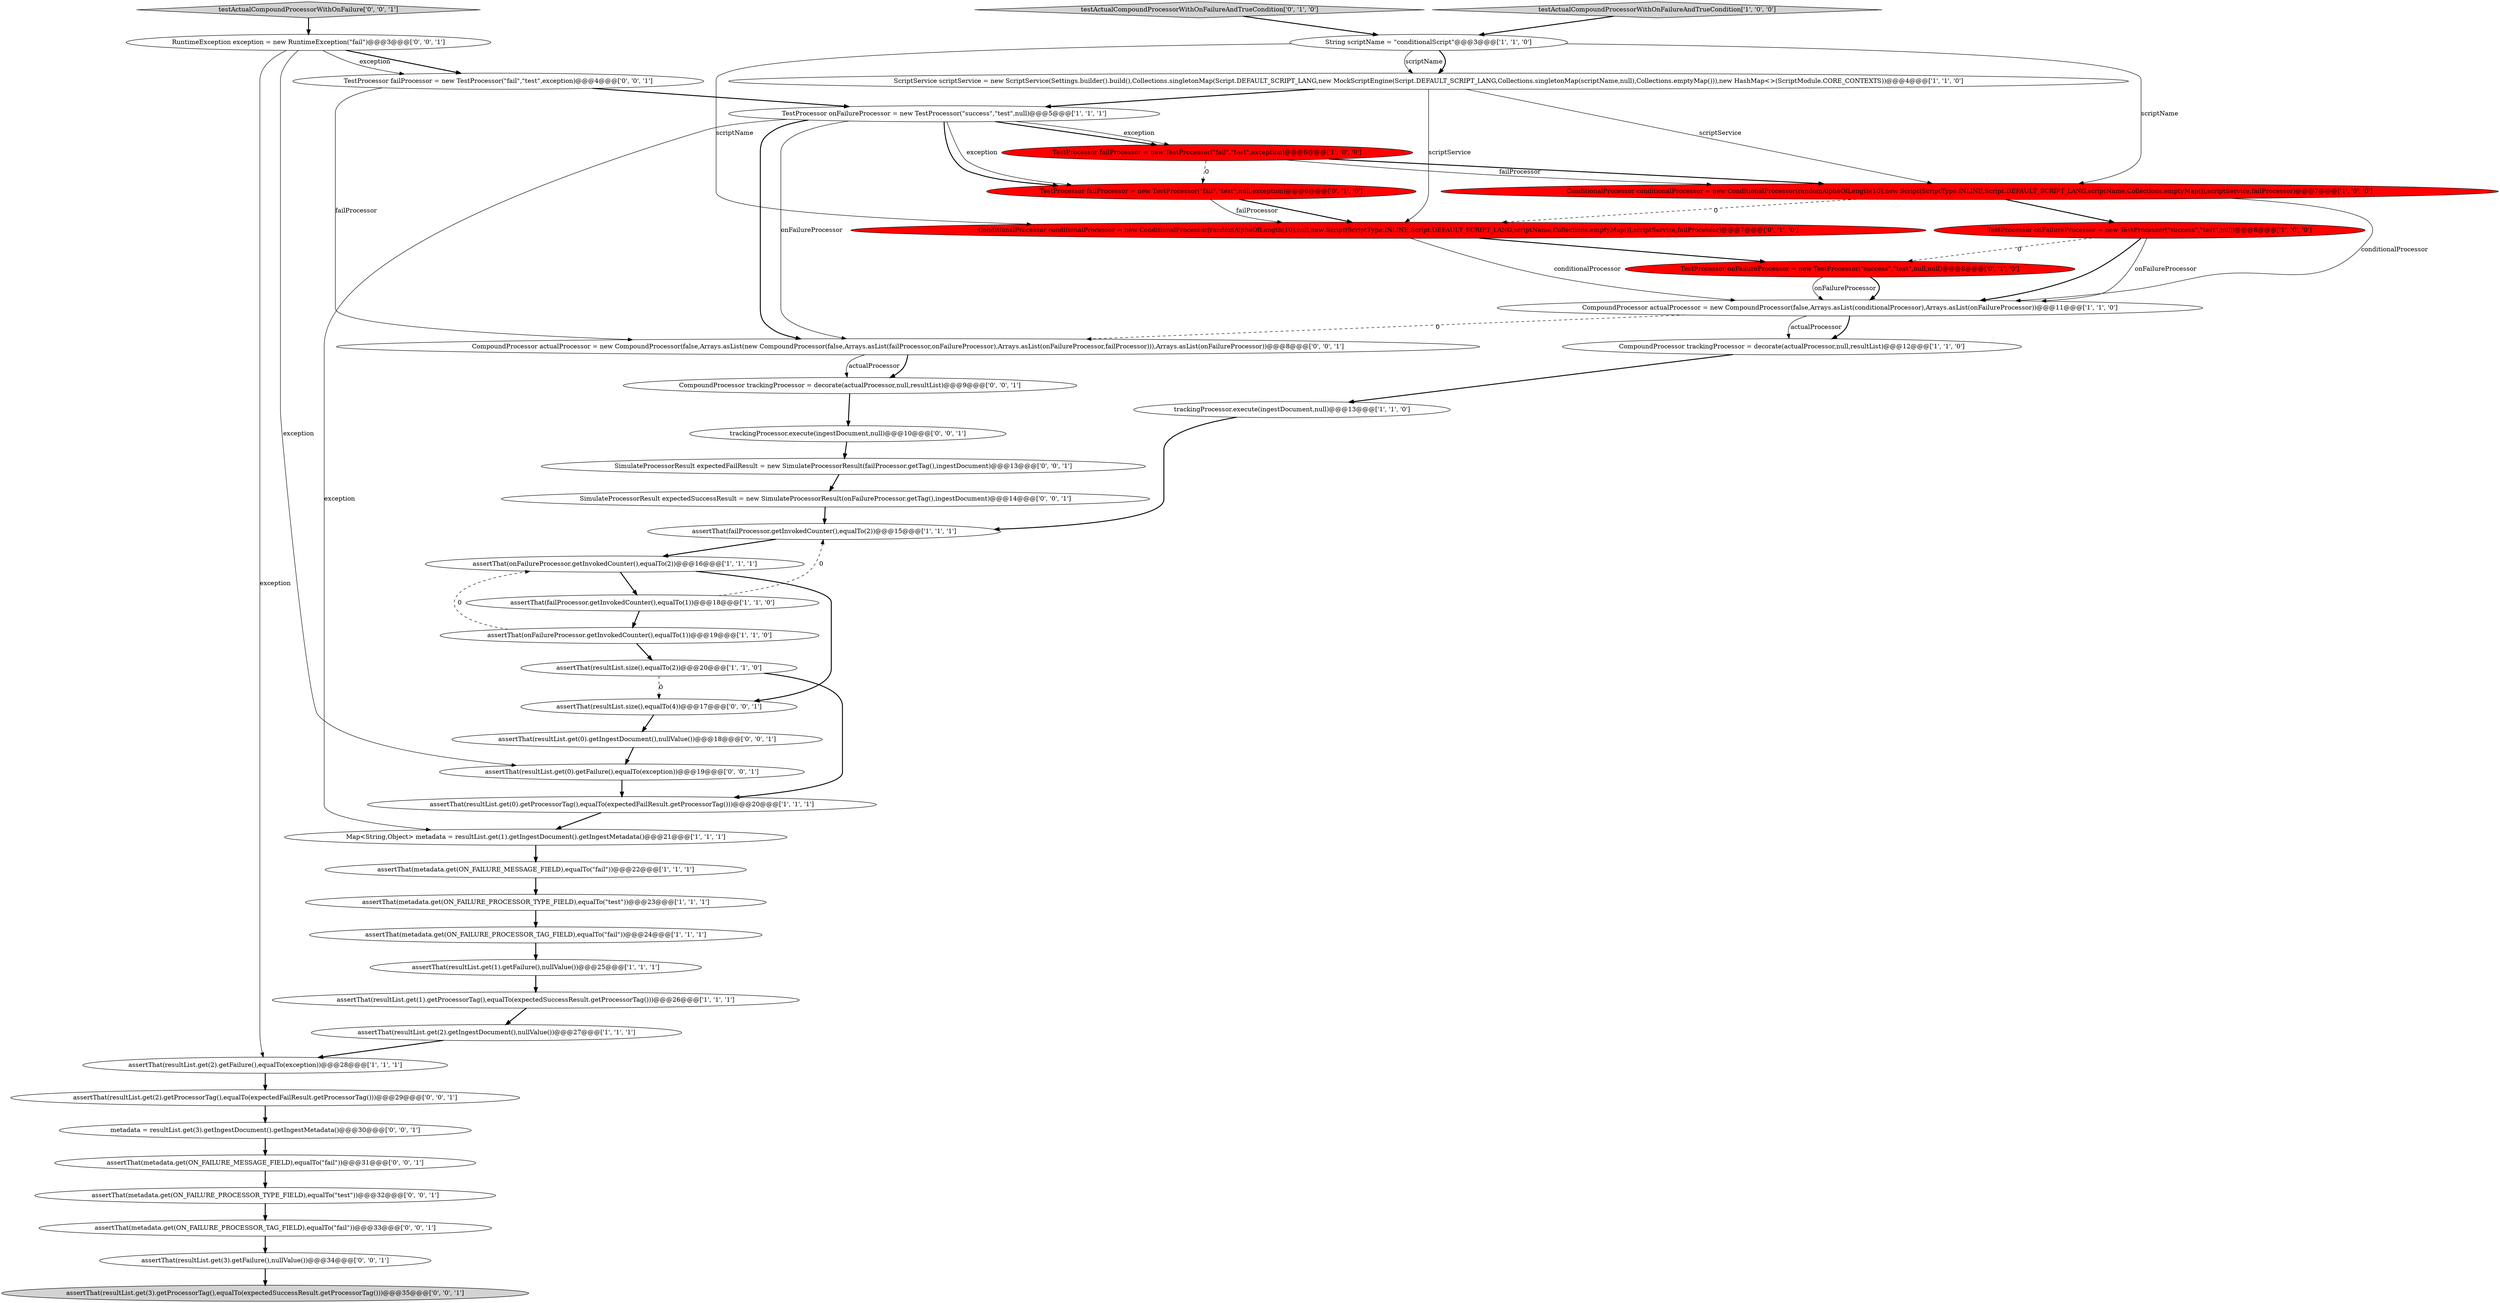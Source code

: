 digraph {
9 [style = filled, label = "CompoundProcessor actualProcessor = new CompoundProcessor(false,Arrays.asList(conditionalProcessor),Arrays.asList(onFailureProcessor))@@@11@@@['1', '1', '0']", fillcolor = white, shape = ellipse image = "AAA0AAABBB1BBB"];
38 [style = filled, label = "SimulateProcessorResult expectedSuccessResult = new SimulateProcessorResult(onFailureProcessor.getTag(),ingestDocument)@@@14@@@['0', '0', '1']", fillcolor = white, shape = ellipse image = "AAA0AAABBB3BBB"];
17 [style = filled, label = "CompoundProcessor trackingProcessor = decorate(actualProcessor,null,resultList)@@@12@@@['1', '1', '0']", fillcolor = white, shape = ellipse image = "AAA0AAABBB1BBB"];
15 [style = filled, label = "testActualCompoundProcessorWithOnFailureAndTrueCondition['1', '0', '0']", fillcolor = lightgray, shape = diamond image = "AAA0AAABBB1BBB"];
14 [style = filled, label = "assertThat(failProcessor.getInvokedCounter(),equalTo(2))@@@15@@@['1', '1', '1']", fillcolor = white, shape = ellipse image = "AAA0AAABBB1BBB"];
12 [style = filled, label = "assertThat(metadata.get(ON_FAILURE_MESSAGE_FIELD),equalTo(\"fail\"))@@@22@@@['1', '1', '1']", fillcolor = white, shape = ellipse image = "AAA0AAABBB1BBB"];
29 [style = filled, label = "SimulateProcessorResult expectedFailResult = new SimulateProcessorResult(failProcessor.getTag(),ingestDocument)@@@13@@@['0', '0', '1']", fillcolor = white, shape = ellipse image = "AAA0AAABBB3BBB"];
6 [style = filled, label = "assertThat(metadata.get(ON_FAILURE_PROCESSOR_TYPE_FIELD),equalTo(\"test\"))@@@23@@@['1', '1', '1']", fillcolor = white, shape = ellipse image = "AAA0AAABBB1BBB"];
21 [style = filled, label = "assertThat(failProcessor.getInvokedCounter(),equalTo(1))@@@18@@@['1', '1', '0']", fillcolor = white, shape = ellipse image = "AAA0AAABBB1BBB"];
45 [style = filled, label = "TestProcessor failProcessor = new TestProcessor(\"fail\",\"test\",exception)@@@4@@@['0', '0', '1']", fillcolor = white, shape = ellipse image = "AAA0AAABBB3BBB"];
5 [style = filled, label = "assertThat(resultList.get(0).getProcessorTag(),equalTo(expectedFailResult.getProcessorTag()))@@@20@@@['1', '1', '1']", fillcolor = white, shape = ellipse image = "AAA0AAABBB1BBB"];
31 [style = filled, label = "CompoundProcessor trackingProcessor = decorate(actualProcessor,null,resultList)@@@9@@@['0', '0', '1']", fillcolor = white, shape = ellipse image = "AAA0AAABBB3BBB"];
36 [style = filled, label = "metadata = resultList.get(3).getIngestDocument().getIngestMetadata()@@@30@@@['0', '0', '1']", fillcolor = white, shape = ellipse image = "AAA0AAABBB3BBB"];
18 [style = filled, label = "ConditionalProcessor conditionalProcessor = new ConditionalProcessor(randomAlphaOfLength(10),new Script(ScriptType.INLINE,Script.DEFAULT_SCRIPT_LANG,scriptName,Collections.emptyMap()),scriptService,failProcessor)@@@7@@@['1', '0', '0']", fillcolor = red, shape = ellipse image = "AAA1AAABBB1BBB"];
8 [style = filled, label = "assertThat(onFailureProcessor.getInvokedCounter(),equalTo(1))@@@19@@@['1', '1', '0']", fillcolor = white, shape = ellipse image = "AAA0AAABBB1BBB"];
33 [style = filled, label = "assertThat(metadata.get(ON_FAILURE_PROCESSOR_TAG_FIELD),equalTo(\"fail\"))@@@33@@@['0', '0', '1']", fillcolor = white, shape = ellipse image = "AAA0AAABBB3BBB"];
43 [style = filled, label = "RuntimeException exception = new RuntimeException(\"fail\")@@@3@@@['0', '0', '1']", fillcolor = white, shape = ellipse image = "AAA0AAABBB3BBB"];
28 [style = filled, label = "testActualCompoundProcessorWithOnFailure['0', '0', '1']", fillcolor = lightgray, shape = diamond image = "AAA0AAABBB3BBB"];
44 [style = filled, label = "assertThat(resultList.get(3).getProcessorTag(),equalTo(expectedSuccessResult.getProcessorTag()))@@@35@@@['0', '0', '1']", fillcolor = lightgray, shape = ellipse image = "AAA0AAABBB3BBB"];
23 [style = filled, label = "assertThat(resultList.get(1).getFailure(),nullValue())@@@25@@@['1', '1', '1']", fillcolor = white, shape = ellipse image = "AAA0AAABBB1BBB"];
13 [style = filled, label = "String scriptName = \"conditionalScript\"@@@3@@@['1', '1', '0']", fillcolor = white, shape = ellipse image = "AAA0AAABBB1BBB"];
26 [style = filled, label = "ConditionalProcessor conditionalProcessor = new ConditionalProcessor(randomAlphaOfLength(10),null,new Script(ScriptType.INLINE,Script.DEFAULT_SCRIPT_LANG,scriptName,Collections.emptyMap()),scriptService,failProcessor)@@@7@@@['0', '1', '0']", fillcolor = red, shape = ellipse image = "AAA1AAABBB2BBB"];
16 [style = filled, label = "ScriptService scriptService = new ScriptService(Settings.builder().build(),Collections.singletonMap(Script.DEFAULT_SCRIPT_LANG,new MockScriptEngine(Script.DEFAULT_SCRIPT_LANG,Collections.singletonMap(scriptName,null),Collections.emptyMap())),new HashMap<>(ScriptModule.CORE_CONTEXTS))@@@4@@@['1', '1', '0']", fillcolor = white, shape = ellipse image = "AAA0AAABBB1BBB"];
37 [style = filled, label = "trackingProcessor.execute(ingestDocument,null)@@@10@@@['0', '0', '1']", fillcolor = white, shape = ellipse image = "AAA0AAABBB3BBB"];
0 [style = filled, label = "TestProcessor failProcessor = new TestProcessor(\"fail\",\"test\",exception)@@@6@@@['1', '0', '0']", fillcolor = red, shape = ellipse image = "AAA1AAABBB1BBB"];
7 [style = filled, label = "TestProcessor onFailureProcessor = new TestProcessor(\"success\",\"test\",null)@@@5@@@['1', '1', '1']", fillcolor = white, shape = ellipse image = "AAA0AAABBB1BBB"];
25 [style = filled, label = "TestProcessor failProcessor = new TestProcessor(\"fail\",\"test\",null,exception)@@@6@@@['0', '1', '0']", fillcolor = red, shape = ellipse image = "AAA1AAABBB2BBB"];
39 [style = filled, label = "assertThat(resultList.get(2).getProcessorTag(),equalTo(expectedFailResult.getProcessorTag()))@@@29@@@['0', '0', '1']", fillcolor = white, shape = ellipse image = "AAA0AAABBB3BBB"];
27 [style = filled, label = "testActualCompoundProcessorWithOnFailureAndTrueCondition['0', '1', '0']", fillcolor = lightgray, shape = diamond image = "AAA0AAABBB2BBB"];
24 [style = filled, label = "TestProcessor onFailureProcessor = new TestProcessor(\"success\",\"test\",null,null)@@@8@@@['0', '1', '0']", fillcolor = red, shape = ellipse image = "AAA1AAABBB2BBB"];
40 [style = filled, label = "assertThat(metadata.get(ON_FAILURE_MESSAGE_FIELD),equalTo(\"fail\"))@@@31@@@['0', '0', '1']", fillcolor = white, shape = ellipse image = "AAA0AAABBB3BBB"];
11 [style = filled, label = "assertThat(resultList.size(),equalTo(2))@@@20@@@['1', '1', '0']", fillcolor = white, shape = ellipse image = "AAA0AAABBB1BBB"];
42 [style = filled, label = "assertThat(metadata.get(ON_FAILURE_PROCESSOR_TYPE_FIELD),equalTo(\"test\"))@@@32@@@['0', '0', '1']", fillcolor = white, shape = ellipse image = "AAA0AAABBB3BBB"];
32 [style = filled, label = "assertThat(resultList.get(0).getFailure(),equalTo(exception))@@@19@@@['0', '0', '1']", fillcolor = white, shape = ellipse image = "AAA0AAABBB3BBB"];
19 [style = filled, label = "assertThat(resultList.get(2).getIngestDocument(),nullValue())@@@27@@@['1', '1', '1']", fillcolor = white, shape = ellipse image = "AAA0AAABBB1BBB"];
2 [style = filled, label = "TestProcessor onFailureProcessor = new TestProcessor(\"success\",\"test\",null)@@@8@@@['1', '0', '0']", fillcolor = red, shape = ellipse image = "AAA1AAABBB1BBB"];
22 [style = filled, label = "Map<String,Object> metadata = resultList.get(1).getIngestDocument().getIngestMetadata()@@@21@@@['1', '1', '1']", fillcolor = white, shape = ellipse image = "AAA0AAABBB1BBB"];
20 [style = filled, label = "assertThat(resultList.get(2).getFailure(),equalTo(exception))@@@28@@@['1', '1', '1']", fillcolor = white, shape = ellipse image = "AAA0AAABBB1BBB"];
4 [style = filled, label = "assertThat(resultList.get(1).getProcessorTag(),equalTo(expectedSuccessResult.getProcessorTag()))@@@26@@@['1', '1', '1']", fillcolor = white, shape = ellipse image = "AAA0AAABBB1BBB"];
10 [style = filled, label = "trackingProcessor.execute(ingestDocument,null)@@@13@@@['1', '1', '0']", fillcolor = white, shape = ellipse image = "AAA0AAABBB1BBB"];
41 [style = filled, label = "assertThat(resultList.get(3).getFailure(),nullValue())@@@34@@@['0', '0', '1']", fillcolor = white, shape = ellipse image = "AAA0AAABBB3BBB"];
30 [style = filled, label = "CompoundProcessor actualProcessor = new CompoundProcessor(false,Arrays.asList(new CompoundProcessor(false,Arrays.asList(failProcessor,onFailureProcessor),Arrays.asList(onFailureProcessor,failProcessor))),Arrays.asList(onFailureProcessor))@@@8@@@['0', '0', '1']", fillcolor = white, shape = ellipse image = "AAA0AAABBB3BBB"];
34 [style = filled, label = "assertThat(resultList.get(0).getIngestDocument(),nullValue())@@@18@@@['0', '0', '1']", fillcolor = white, shape = ellipse image = "AAA0AAABBB3BBB"];
1 [style = filled, label = "assertThat(metadata.get(ON_FAILURE_PROCESSOR_TAG_FIELD),equalTo(\"fail\"))@@@24@@@['1', '1', '1']", fillcolor = white, shape = ellipse image = "AAA0AAABBB1BBB"];
3 [style = filled, label = "assertThat(onFailureProcessor.getInvokedCounter(),equalTo(2))@@@16@@@['1', '1', '1']", fillcolor = white, shape = ellipse image = "AAA0AAABBB1BBB"];
35 [style = filled, label = "assertThat(resultList.size(),equalTo(4))@@@17@@@['0', '0', '1']", fillcolor = white, shape = ellipse image = "AAA0AAABBB3BBB"];
27->13 [style = bold, label=""];
17->10 [style = bold, label=""];
14->3 [style = bold, label=""];
31->37 [style = bold, label=""];
32->5 [style = bold, label=""];
15->13 [style = bold, label=""];
36->40 [style = bold, label=""];
26->9 [style = solid, label="conditionalProcessor"];
7->30 [style = bold, label=""];
10->14 [style = bold, label=""];
45->30 [style = solid, label="failProcessor"];
19->20 [style = bold, label=""];
24->9 [style = bold, label=""];
8->3 [style = dashed, label="0"];
4->19 [style = bold, label=""];
16->7 [style = bold, label=""];
21->8 [style = bold, label=""];
23->4 [style = bold, label=""];
7->22 [style = solid, label="exception"];
2->9 [style = solid, label="onFailureProcessor"];
37->29 [style = bold, label=""];
42->33 [style = bold, label=""];
9->17 [style = bold, label=""];
33->41 [style = bold, label=""];
7->0 [style = bold, label=""];
13->18 [style = solid, label="scriptName"];
2->9 [style = bold, label=""];
18->2 [style = bold, label=""];
9->17 [style = solid, label="actualProcessor"];
26->24 [style = bold, label=""];
12->6 [style = bold, label=""];
13->16 [style = bold, label=""];
43->45 [style = bold, label=""];
1->23 [style = bold, label=""];
45->7 [style = bold, label=""];
43->20 [style = solid, label="exception"];
38->14 [style = bold, label=""];
3->35 [style = bold, label=""];
16->18 [style = solid, label="scriptService"];
6->1 [style = bold, label=""];
11->5 [style = bold, label=""];
43->32 [style = solid, label="exception"];
11->35 [style = dashed, label="0"];
43->45 [style = solid, label="exception"];
7->0 [style = solid, label="exception"];
7->25 [style = solid, label="exception"];
28->43 [style = bold, label=""];
0->25 [style = dashed, label="0"];
18->9 [style = solid, label="conditionalProcessor"];
16->26 [style = solid, label="scriptService"];
13->26 [style = solid, label="scriptName"];
22->12 [style = bold, label=""];
7->30 [style = solid, label="onFailureProcessor"];
30->31 [style = bold, label=""];
21->14 [style = dashed, label="0"];
25->26 [style = bold, label=""];
20->39 [style = bold, label=""];
25->26 [style = solid, label="failProcessor"];
0->18 [style = bold, label=""];
3->21 [style = bold, label=""];
29->38 [style = bold, label=""];
7->25 [style = bold, label=""];
34->32 [style = bold, label=""];
0->18 [style = solid, label="failProcessor"];
2->24 [style = dashed, label="0"];
35->34 [style = bold, label=""];
30->31 [style = solid, label="actualProcessor"];
8->11 [style = bold, label=""];
5->22 [style = bold, label=""];
39->36 [style = bold, label=""];
40->42 [style = bold, label=""];
41->44 [style = bold, label=""];
9->30 [style = dashed, label="0"];
24->9 [style = solid, label="onFailureProcessor"];
18->26 [style = dashed, label="0"];
13->16 [style = solid, label="scriptName"];
}

